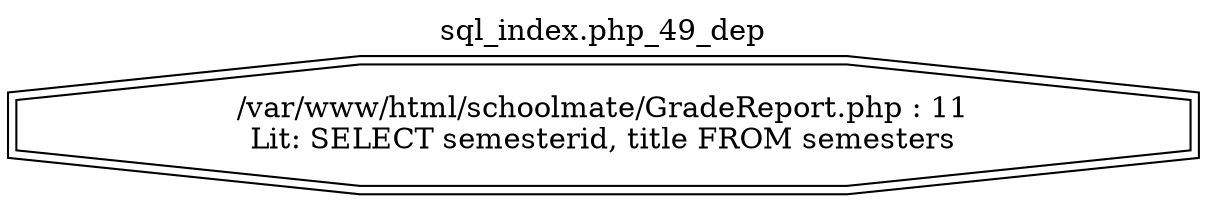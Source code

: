 digraph cfg {
  label="sql_index.php_49_dep";
  labelloc=t;
  n1 [shape=doubleoctagon, label="/var/www/html/schoolmate/GradeReport.php : 11\nLit: SELECT semesterid, title FROM semesters\n"];
}
